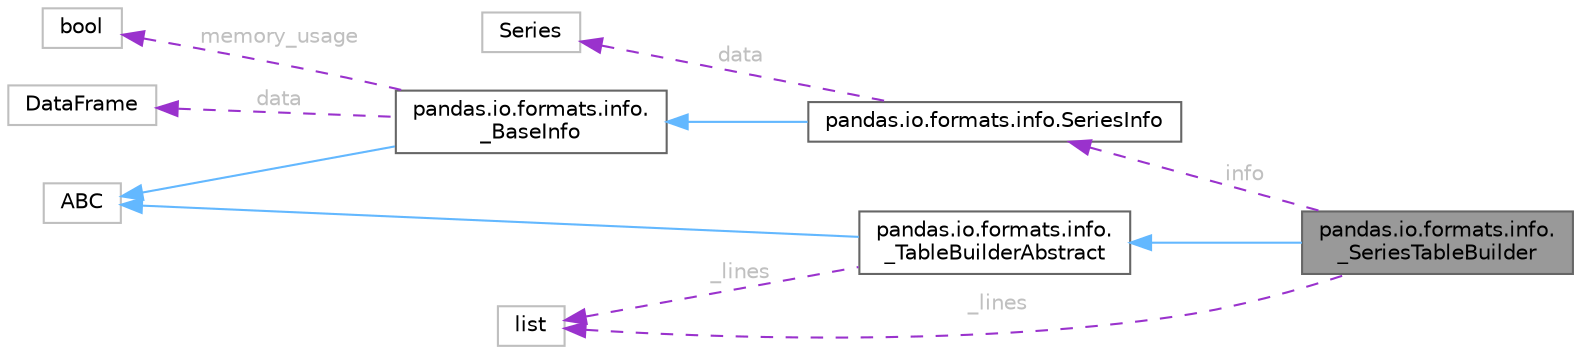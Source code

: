 digraph "pandas.io.formats.info._SeriesTableBuilder"
{
 // LATEX_PDF_SIZE
  bgcolor="transparent";
  edge [fontname=Helvetica,fontsize=10,labelfontname=Helvetica,labelfontsize=10];
  node [fontname=Helvetica,fontsize=10,shape=box,height=0.2,width=0.4];
  rankdir="LR";
  Node1 [id="Node000001",label="pandas.io.formats.info.\l_SeriesTableBuilder",height=0.2,width=0.4,color="gray40", fillcolor="grey60", style="filled", fontcolor="black",tooltip=" "];
  Node2 -> Node1 [id="edge1_Node000001_Node000002",dir="back",color="steelblue1",style="solid",tooltip=" "];
  Node2 [id="Node000002",label="pandas.io.formats.info.\l_TableBuilderAbstract",height=0.2,width=0.4,color="gray40", fillcolor="white", style="filled",URL="$d4/d38/classpandas_1_1io_1_1formats_1_1info_1_1__TableBuilderAbstract.html",tooltip=" "];
  Node3 -> Node2 [id="edge2_Node000002_Node000003",dir="back",color="steelblue1",style="solid",tooltip=" "];
  Node3 [id="Node000003",label="ABC",height=0.2,width=0.4,color="grey75", fillcolor="white", style="filled",URL="$dd/d9b/classABC.html",tooltip=" "];
  Node4 -> Node2 [id="edge3_Node000002_Node000004",dir="back",color="darkorchid3",style="dashed",tooltip=" ",label=" _lines",fontcolor="grey" ];
  Node4 [id="Node000004",label="list",height=0.2,width=0.4,color="grey75", fillcolor="white", style="filled",tooltip=" "];
  Node5 -> Node1 [id="edge4_Node000001_Node000005",dir="back",color="darkorchid3",style="dashed",tooltip=" ",label=" info",fontcolor="grey" ];
  Node5 [id="Node000005",label="pandas.io.formats.info.SeriesInfo",height=0.2,width=0.4,color="gray40", fillcolor="white", style="filled",URL="$dd/d51/classpandas_1_1io_1_1formats_1_1info_1_1SeriesInfo.html",tooltip=" "];
  Node6 -> Node5 [id="edge5_Node000005_Node000006",dir="back",color="steelblue1",style="solid",tooltip=" "];
  Node6 [id="Node000006",label="pandas.io.formats.info.\l_BaseInfo",height=0.2,width=0.4,color="gray40", fillcolor="white", style="filled",URL="$d7/dca/classpandas_1_1io_1_1formats_1_1info_1_1__BaseInfo.html",tooltip=" "];
  Node3 -> Node6 [id="edge6_Node000006_Node000003",dir="back",color="steelblue1",style="solid",tooltip=" "];
  Node7 -> Node6 [id="edge7_Node000006_Node000007",dir="back",color="darkorchid3",style="dashed",tooltip=" ",label=" data",fontcolor="grey" ];
  Node7 [id="Node000007",label="DataFrame",height=0.2,width=0.4,color="grey75", fillcolor="white", style="filled",tooltip=" "];
  Node8 -> Node6 [id="edge8_Node000006_Node000008",dir="back",color="darkorchid3",style="dashed",tooltip=" ",label=" memory_usage",fontcolor="grey" ];
  Node8 [id="Node000008",label="bool",height=0.2,width=0.4,color="grey75", fillcolor="white", style="filled",tooltip=" "];
  Node9 -> Node5 [id="edge9_Node000005_Node000009",dir="back",color="darkorchid3",style="dashed",tooltip=" ",label=" data",fontcolor="grey" ];
  Node9 [id="Node000009",label="Series",height=0.2,width=0.4,color="grey75", fillcolor="white", style="filled",tooltip=" "];
  Node4 -> Node1 [id="edge10_Node000001_Node000004",dir="back",color="darkorchid3",style="dashed",tooltip=" ",label=" _lines",fontcolor="grey" ];
}
